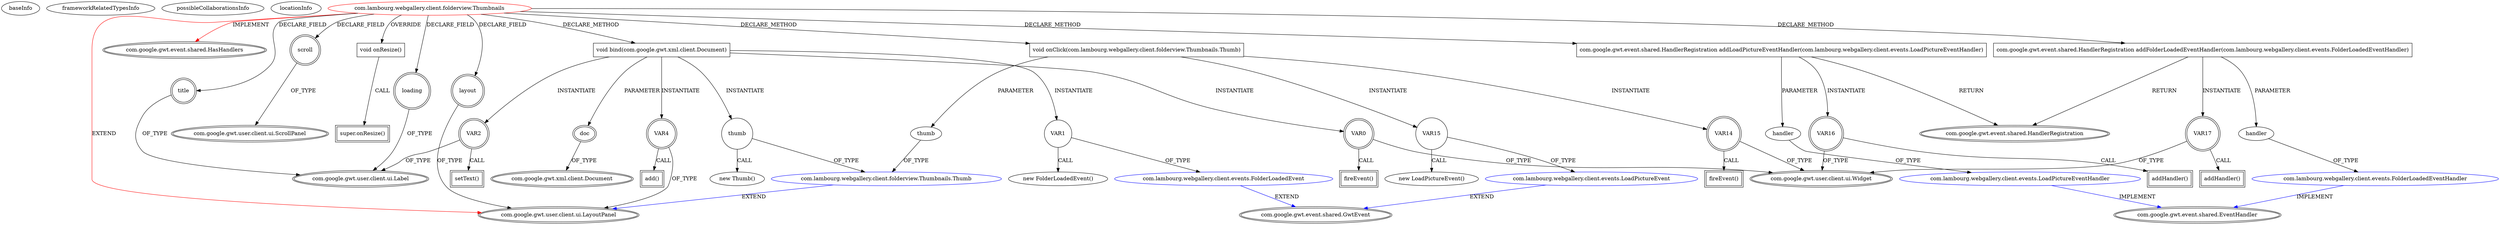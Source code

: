 digraph {
baseInfo[graphId=3520,category="extension_graph",isAnonymous=false,possibleRelation=true]
frameworkRelatedTypesInfo[0="com.google.gwt.user.client.ui.LayoutPanel",1="com.google.gwt.event.shared.HasHandlers"]
possibleCollaborationsInfo[0="3520~CLIENT_METHOD_DECLARATION-PARAMETER_DECLARATION-~com.google.gwt.user.client.ui.LayoutPanel com.google.gwt.event.shared.HasHandlers ~com.google.gwt.event.shared.EventHandler ~false~false",1="3520~CLIENT_METHOD_DECLARATION-PARAMETER_DECLARATION-CLIENT_METHOD_DECLARATION-INSTANTIATION-~com.google.gwt.user.client.ui.LayoutPanel com.google.gwt.event.shared.HasHandlers ~com.google.gwt.user.client.ui.LayoutPanel ~false~false",2="3520~CLIENT_METHOD_DECLARATION-INSTANTIATION-~com.google.gwt.user.client.ui.LayoutPanel com.google.gwt.event.shared.HasHandlers ~com.google.gwt.event.shared.GwtEvent ~false~false"]
locationInfo[projectName="lambourg-WebGallery",filePath="/lambourg-WebGallery/WebGallery-master/client/src/com/lambourg/webgallery/client/folderview/Thumbnails.java",contextSignature="Thumbnails",graphId="3520"]
0[label="com.lambourg.webgallery.client.folderview.Thumbnails",vertexType="ROOT_CLIENT_CLASS_DECLARATION",isFrameworkType=false,color=red]
1[label="com.google.gwt.user.client.ui.LayoutPanel",vertexType="FRAMEWORK_CLASS_TYPE",isFrameworkType=true,peripheries=2]
2[label="com.google.gwt.event.shared.HasHandlers",vertexType="FRAMEWORK_INTERFACE_TYPE",isFrameworkType=true,peripheries=2]
3[label="layout",vertexType="FIELD_DECLARATION",isFrameworkType=true,peripheries=2,shape=circle]
5[label="loading",vertexType="FIELD_DECLARATION",isFrameworkType=true,peripheries=2,shape=circle]
6[label="com.google.gwt.user.client.ui.Label",vertexType="FRAMEWORK_CLASS_TYPE",isFrameworkType=true,peripheries=2]
7[label="scroll",vertexType="FIELD_DECLARATION",isFrameworkType=true,peripheries=2,shape=circle]
8[label="com.google.gwt.user.client.ui.ScrollPanel",vertexType="FRAMEWORK_CLASS_TYPE",isFrameworkType=true,peripheries=2]
9[label="title",vertexType="FIELD_DECLARATION",isFrameworkType=true,peripheries=2,shape=circle]
11[label="void onResize()",vertexType="OVERRIDING_METHOD_DECLARATION",isFrameworkType=false,shape=box]
12[label="super.onResize()",vertexType="SUPER_CALL",isFrameworkType=true,peripheries=2,shape=box]
14[label="void bind(com.google.gwt.xml.client.Document)",vertexType="CLIENT_METHOD_DECLARATION",isFrameworkType=false,shape=box]
15[label="doc",vertexType="PARAMETER_DECLARATION",isFrameworkType=true,peripheries=2]
16[label="com.google.gwt.xml.client.Document",vertexType="FRAMEWORK_INTERFACE_TYPE",isFrameworkType=true,peripheries=2]
17[label="VAR0",vertexType="VARIABLE_EXPRESION",isFrameworkType=true,peripheries=2,shape=circle]
19[label="com.google.gwt.user.client.ui.Widget",vertexType="FRAMEWORK_CLASS_TYPE",isFrameworkType=true,peripheries=2]
18[label="fireEvent()",vertexType="INSIDE_CALL",isFrameworkType=true,peripheries=2,shape=box]
21[label="VAR1",vertexType="VARIABLE_EXPRESION",isFrameworkType=false,shape=circle]
22[label="com.lambourg.webgallery.client.events.FolderLoadedEvent",vertexType="REFERENCE_CLIENT_CLASS_DECLARATION",isFrameworkType=false,color=blue]
23[label="com.google.gwt.event.shared.GwtEvent",vertexType="FRAMEWORK_CLASS_TYPE",isFrameworkType=true,peripheries=2]
20[label="new FolderLoadedEvent()",vertexType="CONSTRUCTOR_CALL",isFrameworkType=false]
24[label="VAR2",vertexType="VARIABLE_EXPRESION",isFrameworkType=true,peripheries=2,shape=circle]
25[label="setText()",vertexType="INSIDE_CALL",isFrameworkType=true,peripheries=2,shape=box]
28[label="thumb",vertexType="VARIABLE_EXPRESION",isFrameworkType=false,shape=circle]
29[label="com.lambourg.webgallery.client.folderview.Thumbnails.Thumb",vertexType="REFERENCE_CLIENT_CLASS_DECLARATION",isFrameworkType=false,color=blue]
27[label="new Thumb()",vertexType="CONSTRUCTOR_CALL",isFrameworkType=false]
31[label="VAR4",vertexType="VARIABLE_EXPRESION",isFrameworkType=true,peripheries=2,shape=circle]
32[label="add()",vertexType="INSIDE_CALL",isFrameworkType=true,peripheries=2,shape=box]
65[label="void onClick(com.lambourg.webgallery.client.folderview.Thumbnails.Thumb)",vertexType="CLIENT_METHOD_DECLARATION",isFrameworkType=false,shape=box]
66[label="thumb",vertexType="PARAMETER_DECLARATION",isFrameworkType=false]
68[label="VAR14",vertexType="VARIABLE_EXPRESION",isFrameworkType=true,peripheries=2,shape=circle]
69[label="fireEvent()",vertexType="INSIDE_CALL",isFrameworkType=true,peripheries=2,shape=box]
72[label="VAR15",vertexType="VARIABLE_EXPRESION",isFrameworkType=false,shape=circle]
73[label="com.lambourg.webgallery.client.events.LoadPictureEvent",vertexType="REFERENCE_CLIENT_CLASS_DECLARATION",isFrameworkType=false,color=blue]
71[label="new LoadPictureEvent()",vertexType="CONSTRUCTOR_CALL",isFrameworkType=false]
75[label="com.google.gwt.event.shared.HandlerRegistration addLoadPictureEventHandler(com.lambourg.webgallery.client.events.LoadPictureEventHandler)",vertexType="CLIENT_METHOD_DECLARATION",isFrameworkType=false,shape=box]
76[label="com.google.gwt.event.shared.HandlerRegistration",vertexType="FRAMEWORK_INTERFACE_TYPE",isFrameworkType=true,peripheries=2]
77[label="handler",vertexType="PARAMETER_DECLARATION",isFrameworkType=false]
78[label="com.lambourg.webgallery.client.events.LoadPictureEventHandler",vertexType="REFERENCE_CLIENT_CLASS_DECLARATION",isFrameworkType=false,color=blue]
79[label="com.google.gwt.event.shared.EventHandler",vertexType="FRAMEWORK_INTERFACE_TYPE",isFrameworkType=true,peripheries=2]
80[label="VAR16",vertexType="VARIABLE_EXPRESION",isFrameworkType=true,peripheries=2,shape=circle]
81[label="addHandler()",vertexType="INSIDE_CALL",isFrameworkType=true,peripheries=2,shape=box]
83[label="com.google.gwt.event.shared.HandlerRegistration addFolderLoadedEventHandler(com.lambourg.webgallery.client.events.FolderLoadedEventHandler)",vertexType="CLIENT_METHOD_DECLARATION",isFrameworkType=false,shape=box]
85[label="handler",vertexType="PARAMETER_DECLARATION",isFrameworkType=false]
86[label="com.lambourg.webgallery.client.events.FolderLoadedEventHandler",vertexType="REFERENCE_CLIENT_CLASS_DECLARATION",isFrameworkType=false,color=blue]
88[label="VAR17",vertexType="VARIABLE_EXPRESION",isFrameworkType=true,peripheries=2,shape=circle]
89[label="addHandler()",vertexType="INSIDE_CALL",isFrameworkType=true,peripheries=2,shape=box]
0->1[label="EXTEND",color=red]
0->2[label="IMPLEMENT",color=red]
0->3[label="DECLARE_FIELD"]
3->1[label="OF_TYPE"]
0->5[label="DECLARE_FIELD"]
5->6[label="OF_TYPE"]
0->7[label="DECLARE_FIELD"]
7->8[label="OF_TYPE"]
0->9[label="DECLARE_FIELD"]
9->6[label="OF_TYPE"]
0->11[label="OVERRIDE"]
11->12[label="CALL"]
0->14[label="DECLARE_METHOD"]
15->16[label="OF_TYPE"]
14->15[label="PARAMETER"]
14->17[label="INSTANTIATE"]
17->19[label="OF_TYPE"]
17->18[label="CALL"]
14->21[label="INSTANTIATE"]
22->23[label="EXTEND",color=blue]
21->22[label="OF_TYPE"]
21->20[label="CALL"]
14->24[label="INSTANTIATE"]
24->6[label="OF_TYPE"]
24->25[label="CALL"]
14->28[label="INSTANTIATE"]
29->1[label="EXTEND",color=blue]
28->29[label="OF_TYPE"]
28->27[label="CALL"]
14->31[label="INSTANTIATE"]
31->1[label="OF_TYPE"]
31->32[label="CALL"]
0->65[label="DECLARE_METHOD"]
66->29[label="OF_TYPE"]
65->66[label="PARAMETER"]
65->68[label="INSTANTIATE"]
68->19[label="OF_TYPE"]
68->69[label="CALL"]
65->72[label="INSTANTIATE"]
73->23[label="EXTEND",color=blue]
72->73[label="OF_TYPE"]
72->71[label="CALL"]
0->75[label="DECLARE_METHOD"]
75->76[label="RETURN"]
78->79[label="IMPLEMENT",color=blue]
77->78[label="OF_TYPE"]
75->77[label="PARAMETER"]
75->80[label="INSTANTIATE"]
80->19[label="OF_TYPE"]
80->81[label="CALL"]
0->83[label="DECLARE_METHOD"]
83->76[label="RETURN"]
86->79[label="IMPLEMENT",color=blue]
85->86[label="OF_TYPE"]
83->85[label="PARAMETER"]
83->88[label="INSTANTIATE"]
88->19[label="OF_TYPE"]
88->89[label="CALL"]
}
